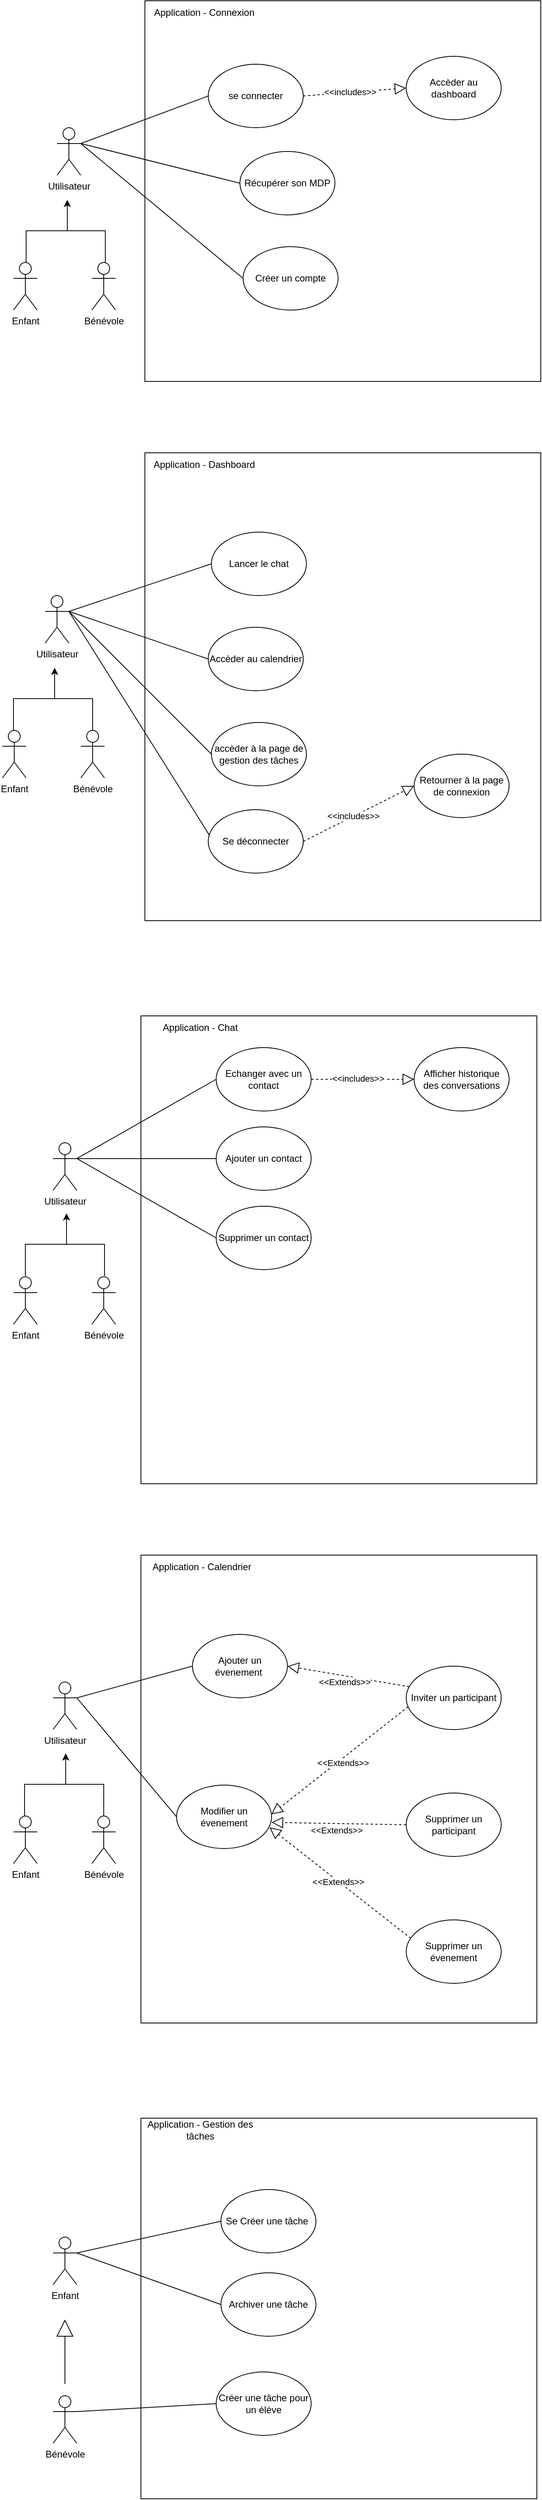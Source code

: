 <mxfile version="22.1.15" type="device">
  <diagram name="Page-1" id="QiFv6TvgqK4XXi64qStH">
    <mxGraphModel dx="1418" dy="1989" grid="1" gridSize="10" guides="1" tooltips="1" connect="1" arrows="1" fold="1" page="1" pageScale="1" pageWidth="827" pageHeight="1169" math="0" shadow="0">
      <root>
        <mxCell id="0" />
        <mxCell id="1" parent="0" />
        <mxCell id="9PeyU508yOqvroqTUooG-54" value="Utilisateur" style="shape=umlActor;verticalLabelPosition=bottom;verticalAlign=top;html=1;" parent="1" vertex="1">
          <mxGeometry x="79" y="-200" width="30" height="60" as="geometry" />
        </mxCell>
        <mxCell id="9PeyU508yOqvroqTUooG-55" value="" style="rounded=0;whiteSpace=wrap;html=1;movable=0;resizable=0;rotatable=0;deletable=0;editable=0;locked=1;connectable=0;" parent="1" vertex="1">
          <mxGeometry x="190" y="-360" width="500" height="480" as="geometry" />
        </mxCell>
        <mxCell id="9PeyU508yOqvroqTUooG-56" value="Application - Connexion" style="text;html=1;strokeColor=none;fillColor=none;align=center;verticalAlign=middle;whiteSpace=wrap;rounded=0;" parent="1" vertex="1">
          <mxGeometry x="190" y="-360" width="150" height="30" as="geometry" />
        </mxCell>
        <mxCell id="9PeyU508yOqvroqTUooG-57" value="se connecter&lt;br&gt;" style="ellipse;whiteSpace=wrap;html=1;" parent="1" vertex="1">
          <mxGeometry x="270" y="-280" width="120" height="80" as="geometry" />
        </mxCell>
        <mxCell id="9PeyU508yOqvroqTUooG-58" value="Enfant" style="shape=umlActor;verticalLabelPosition=bottom;verticalAlign=top;html=1;outlineConnect=0;" parent="1" vertex="1">
          <mxGeometry x="24" y="-30" width="30" height="60" as="geometry" />
        </mxCell>
        <mxCell id="9PeyU508yOqvroqTUooG-59" value="Bénévole" style="shape=umlActor;verticalLabelPosition=bottom;verticalAlign=top;html=1;outlineConnect=0;" parent="1" vertex="1">
          <mxGeometry x="123" y="-30" width="30" height="60" as="geometry" />
        </mxCell>
        <mxCell id="9PeyU508yOqvroqTUooG-60" value="Récupérer son MDP&lt;br&gt;" style="ellipse;whiteSpace=wrap;html=1;" parent="1" vertex="1">
          <mxGeometry x="310" y="-170" width="120" height="80" as="geometry" />
        </mxCell>
        <mxCell id="9PeyU508yOqvroqTUooG-61" value="Créer un compte" style="ellipse;whiteSpace=wrap;html=1;" parent="1" vertex="1">
          <mxGeometry x="314" y="-50" width="120" height="80" as="geometry" />
        </mxCell>
        <mxCell id="9PeyU508yOqvroqTUooG-64" value="" style="endArrow=none;html=1;rounded=0;entryX=0;entryY=0.5;entryDx=0;entryDy=0;exitX=1;exitY=0.333;exitDx=0;exitDy=0;exitPerimeter=0;" parent="1" source="9PeyU508yOqvroqTUooG-54" target="9PeyU508yOqvroqTUooG-57" edge="1">
          <mxGeometry width="50" height="50" relative="1" as="geometry">
            <mxPoint x="324" y="-5.5" as="sourcePoint" />
            <mxPoint x="374" y="-55.5" as="targetPoint" />
          </mxGeometry>
        </mxCell>
        <mxCell id="9PeyU508yOqvroqTUooG-65" value="" style="endArrow=none;html=1;rounded=0;entryX=0;entryY=0.5;entryDx=0;entryDy=0;exitX=1;exitY=0.333;exitDx=0;exitDy=0;exitPerimeter=0;" parent="1" source="9PeyU508yOqvroqTUooG-54" target="9PeyU508yOqvroqTUooG-60" edge="1">
          <mxGeometry width="50" height="50" relative="1" as="geometry">
            <mxPoint x="114" y="-5.5" as="sourcePoint" />
            <mxPoint x="174" y="-30.5" as="targetPoint" />
          </mxGeometry>
        </mxCell>
        <mxCell id="9PeyU508yOqvroqTUooG-66" value="" style="endArrow=none;html=1;rounded=0;entryX=0;entryY=0.5;entryDx=0;entryDy=0;exitX=1;exitY=0.333;exitDx=0;exitDy=0;exitPerimeter=0;" parent="1" source="9PeyU508yOqvroqTUooG-54" target="9PeyU508yOqvroqTUooG-61" edge="1">
          <mxGeometry width="50" height="50" relative="1" as="geometry">
            <mxPoint x="114" y="-5.5" as="sourcePoint" />
            <mxPoint x="374" y="-55.5" as="targetPoint" />
          </mxGeometry>
        </mxCell>
        <mxCell id="9PeyU508yOqvroqTUooG-67" value="Utilisateur" style="shape=umlActor;verticalLabelPosition=bottom;verticalAlign=top;html=1;movable=0;resizable=0;rotatable=0;deletable=0;editable=0;locked=1;connectable=0;" parent="1" vertex="1">
          <mxGeometry x="64" y="390" width="30" height="60" as="geometry" />
        </mxCell>
        <mxCell id="9PeyU508yOqvroqTUooG-68" value="" style="rounded=0;whiteSpace=wrap;html=1;movable=0;resizable=0;rotatable=0;deletable=0;editable=0;locked=1;connectable=0;" parent="1" vertex="1">
          <mxGeometry x="190" y="210" width="500" height="590" as="geometry" />
        </mxCell>
        <mxCell id="9PeyU508yOqvroqTUooG-69" value="Application - Dashboard" style="text;html=1;strokeColor=none;fillColor=none;align=center;verticalAlign=middle;whiteSpace=wrap;rounded=0;movable=0;resizable=0;rotatable=0;deletable=0;editable=0;locked=1;connectable=0;" parent="1" vertex="1">
          <mxGeometry x="190" y="210" width="150" height="30" as="geometry" />
        </mxCell>
        <mxCell id="9PeyU508yOqvroqTUooG-70" value="Lancer le chat" style="ellipse;whiteSpace=wrap;html=1;movable=0;resizable=0;rotatable=0;deletable=0;editable=0;locked=1;connectable=0;" parent="1" vertex="1">
          <mxGeometry x="274" y="310" width="120" height="80" as="geometry" />
        </mxCell>
        <mxCell id="9PeyU508yOqvroqTUooG-71" value="Bénévole" style="shape=umlActor;verticalLabelPosition=bottom;verticalAlign=top;html=1;outlineConnect=0;movable=1;resizable=1;rotatable=1;deletable=1;editable=1;locked=0;connectable=1;" parent="1" vertex="1">
          <mxGeometry x="109" y="560" width="30" height="60" as="geometry" />
        </mxCell>
        <mxCell id="9PeyU508yOqvroqTUooG-72" value="Accèder au calendrier" style="ellipse;whiteSpace=wrap;html=1;movable=0;resizable=0;rotatable=0;deletable=0;editable=0;locked=1;connectable=0;" parent="1" vertex="1">
          <mxGeometry x="270" y="430" width="120" height="80" as="geometry" />
        </mxCell>
        <mxCell id="9PeyU508yOqvroqTUooG-73" value="accèder à la page de gestion des tâches" style="ellipse;whiteSpace=wrap;html=1;movable=0;resizable=0;rotatable=0;deletable=0;editable=0;locked=1;connectable=0;" parent="1" vertex="1">
          <mxGeometry x="274" y="550" width="120" height="80" as="geometry" />
        </mxCell>
        <mxCell id="9PeyU508yOqvroqTUooG-76" value="" style="endArrow=none;html=1;rounded=0;entryX=0;entryY=0.5;entryDx=0;entryDy=0;exitX=1;exitY=0.333;exitDx=0;exitDy=0;exitPerimeter=0;movable=0;resizable=0;rotatable=0;deletable=0;editable=0;locked=1;connectable=0;" parent="1" source="9PeyU508yOqvroqTUooG-67" target="9PeyU508yOqvroqTUooG-70" edge="1">
          <mxGeometry width="50" height="50" relative="1" as="geometry">
            <mxPoint x="309" y="584.5" as="sourcePoint" />
            <mxPoint x="359" y="534.5" as="targetPoint" />
          </mxGeometry>
        </mxCell>
        <mxCell id="9PeyU508yOqvroqTUooG-77" value="" style="endArrow=none;html=1;rounded=0;entryX=0;entryY=0.5;entryDx=0;entryDy=0;exitX=1;exitY=0.333;exitDx=0;exitDy=0;exitPerimeter=0;movable=0;resizable=0;rotatable=0;deletable=0;editable=0;locked=1;connectable=0;" parent="1" source="9PeyU508yOqvroqTUooG-67" target="9PeyU508yOqvroqTUooG-72" edge="1">
          <mxGeometry width="50" height="50" relative="1" as="geometry">
            <mxPoint x="99" y="584.5" as="sourcePoint" />
            <mxPoint x="159" y="559.5" as="targetPoint" />
          </mxGeometry>
        </mxCell>
        <mxCell id="9PeyU508yOqvroqTUooG-78" value="" style="endArrow=none;html=1;rounded=0;entryX=0;entryY=0.5;entryDx=0;entryDy=0;exitX=1;exitY=0.333;exitDx=0;exitDy=0;exitPerimeter=0;movable=0;resizable=0;rotatable=0;deletable=0;editable=0;locked=1;connectable=0;" parent="1" source="9PeyU508yOqvroqTUooG-67" target="9PeyU508yOqvroqTUooG-73" edge="1">
          <mxGeometry width="50" height="50" relative="1" as="geometry">
            <mxPoint x="99" y="584.5" as="sourcePoint" />
            <mxPoint x="359" y="534.5" as="targetPoint" />
          </mxGeometry>
        </mxCell>
        <mxCell id="9PeyU508yOqvroqTUooG-79" value="Enfant" style="shape=umlActor;verticalLabelPosition=bottom;verticalAlign=top;html=1;outlineConnect=0;" parent="1" vertex="1">
          <mxGeometry x="10" y="560" width="30" height="60" as="geometry" />
        </mxCell>
        <mxCell id="9PeyU508yOqvroqTUooG-80" value="Accèder au dashboard" style="ellipse;whiteSpace=wrap;html=1;" parent="1" vertex="1">
          <mxGeometry x="520" y="-290" width="120" height="80" as="geometry" />
        </mxCell>
        <mxCell id="9PeyU508yOqvroqTUooG-81" value="" style="endArrow=block;dashed=1;endFill=0;endSize=12;html=1;rounded=0;entryX=0;entryY=0.5;entryDx=0;entryDy=0;exitX=1;exitY=0.5;exitDx=0;exitDy=0;" parent="1" source="9PeyU508yOqvroqTUooG-57" target="9PeyU508yOqvroqTUooG-80" edge="1">
          <mxGeometry width="160" relative="1" as="geometry">
            <mxPoint x="455" y="-200" as="sourcePoint" />
            <mxPoint x="635" y="-97" as="targetPoint" />
            <Array as="points" />
          </mxGeometry>
        </mxCell>
        <mxCell id="9PeyU508yOqvroqTUooG-82" value="&amp;lt;&amp;lt;includes&amp;gt;&amp;gt;" style="edgeLabel;html=1;align=center;verticalAlign=middle;resizable=0;points=[];" parent="9PeyU508yOqvroqTUooG-81" vertex="1" connectable="0">
          <mxGeometry x="-0.097" y="1" relative="1" as="geometry">
            <mxPoint as="offset" />
          </mxGeometry>
        </mxCell>
        <mxCell id="9PeyU508yOqvroqTUooG-83" value="Se déconnecter" style="ellipse;whiteSpace=wrap;html=1;movable=0;resizable=0;rotatable=0;deletable=0;editable=0;locked=1;connectable=0;" parent="1" vertex="1">
          <mxGeometry x="270" y="660" width="120" height="80" as="geometry" />
        </mxCell>
        <mxCell id="9PeyU508yOqvroqTUooG-85" value="" style="endArrow=none;html=1;rounded=0;entryX=0.014;entryY=0.407;entryDx=0;entryDy=0;exitX=1;exitY=0.333;exitDx=0;exitDy=0;exitPerimeter=0;entryPerimeter=0;movable=0;resizable=0;rotatable=0;deletable=0;editable=0;locked=1;connectable=0;" parent="1" source="9PeyU508yOqvroqTUooG-67" target="9PeyU508yOqvroqTUooG-83" edge="1">
          <mxGeometry width="50" height="50" relative="1" as="geometry">
            <mxPoint x="460" y="460" as="sourcePoint" />
            <mxPoint x="640" y="640" as="targetPoint" />
          </mxGeometry>
        </mxCell>
        <mxCell id="9PeyU508yOqvroqTUooG-86" value="Retourner à la page de connexion" style="ellipse;whiteSpace=wrap;html=1;movable=0;resizable=0;rotatable=0;deletable=0;editable=0;locked=1;connectable=0;" parent="1" vertex="1">
          <mxGeometry x="530" y="590" width="120" height="80" as="geometry" />
        </mxCell>
        <mxCell id="9PeyU508yOqvroqTUooG-87" value="" style="endArrow=block;dashed=1;endFill=0;endSize=12;html=1;rounded=0;entryX=0;entryY=0.5;entryDx=0;entryDy=0;exitX=1;exitY=0.5;exitDx=0;exitDy=0;movable=0;resizable=0;rotatable=0;deletable=0;editable=0;locked=1;connectable=0;" parent="1" source="9PeyU508yOqvroqTUooG-83" target="9PeyU508yOqvroqTUooG-86" edge="1">
          <mxGeometry width="160" relative="1" as="geometry">
            <mxPoint x="400" y="640" as="sourcePoint" />
            <mxPoint x="645" y="783" as="targetPoint" />
            <Array as="points" />
          </mxGeometry>
        </mxCell>
        <mxCell id="9PeyU508yOqvroqTUooG-88" value="&amp;lt;&amp;lt;includes&amp;gt;&amp;gt;" style="edgeLabel;html=1;align=center;verticalAlign=middle;resizable=0;points=[];movable=0;rotatable=0;deletable=0;editable=0;locked=1;connectable=0;" parent="9PeyU508yOqvroqTUooG-87" vertex="1" connectable="0">
          <mxGeometry x="-0.097" y="1" relative="1" as="geometry">
            <mxPoint as="offset" />
          </mxGeometry>
        </mxCell>
        <mxCell id="9PeyU508yOqvroqTUooG-89" value="Utilisateur" style="shape=umlActor;verticalLabelPosition=bottom;verticalAlign=top;html=1;" parent="1" vertex="1">
          <mxGeometry x="74" y="1080" width="30" height="60" as="geometry" />
        </mxCell>
        <mxCell id="9PeyU508yOqvroqTUooG-90" value="" style="rounded=0;whiteSpace=wrap;html=1;movable=0;resizable=0;rotatable=0;deletable=0;editable=0;locked=1;connectable=0;" parent="1" vertex="1">
          <mxGeometry x="185" y="920" width="500" height="590" as="geometry" />
        </mxCell>
        <mxCell id="9PeyU508yOqvroqTUooG-91" value="Application - Chat" style="text;html=1;strokeColor=none;fillColor=none;align=center;verticalAlign=middle;whiteSpace=wrap;rounded=0;" parent="1" vertex="1">
          <mxGeometry x="185" y="920" width="150" height="30" as="geometry" />
        </mxCell>
        <mxCell id="9PeyU508yOqvroqTUooG-92" value="Ajouter un contact" style="ellipse;whiteSpace=wrap;html=1;" parent="1" vertex="1">
          <mxGeometry x="280" y="1060" width="120" height="80" as="geometry" />
        </mxCell>
        <mxCell id="9PeyU508yOqvroqTUooG-94" value="Supprimer un contact" style="ellipse;whiteSpace=wrap;html=1;" parent="1" vertex="1">
          <mxGeometry x="280" y="1160" width="120" height="80" as="geometry" />
        </mxCell>
        <mxCell id="9PeyU508yOqvroqTUooG-95" value="Afficher historique des conversations" style="ellipse;whiteSpace=wrap;html=1;" parent="1" vertex="1">
          <mxGeometry x="530" y="960" width="120" height="80" as="geometry" />
        </mxCell>
        <mxCell id="9PeyU508yOqvroqTUooG-97" value="" style="endArrow=none;html=1;rounded=0;entryX=0;entryY=0.5;entryDx=0;entryDy=0;exitX=1;exitY=0.333;exitDx=0;exitDy=0;exitPerimeter=0;" parent="1" source="9PeyU508yOqvroqTUooG-89" target="9PeyU508yOqvroqTUooG-92" edge="1">
          <mxGeometry width="50" height="50" relative="1" as="geometry">
            <mxPoint x="319" y="1274.5" as="sourcePoint" />
            <mxPoint x="369" y="1224.5" as="targetPoint" />
          </mxGeometry>
        </mxCell>
        <mxCell id="9PeyU508yOqvroqTUooG-98" value="" style="endArrow=none;html=1;rounded=0;entryX=0;entryY=0.5;entryDx=0;entryDy=0;exitX=1;exitY=0.333;exitDx=0;exitDy=0;exitPerimeter=0;" parent="1" source="9PeyU508yOqvroqTUooG-89" target="9PeyU508yOqvroqTUooG-94" edge="1">
          <mxGeometry width="50" height="50" relative="1" as="geometry">
            <mxPoint x="109" y="1274.5" as="sourcePoint" />
            <mxPoint x="169" y="1249.5" as="targetPoint" />
          </mxGeometry>
        </mxCell>
        <mxCell id="9PeyU508yOqvroqTUooG-105" value="Bénévole" style="shape=umlActor;verticalLabelPosition=bottom;verticalAlign=top;html=1;outlineConnect=0;movable=1;resizable=1;rotatable=1;deletable=1;editable=1;locked=0;connectable=1;" parent="1" vertex="1">
          <mxGeometry x="123" y="1249" width="30" height="60" as="geometry" />
        </mxCell>
        <mxCell id="9PeyU508yOqvroqTUooG-108" value="Enfant" style="shape=umlActor;verticalLabelPosition=bottom;verticalAlign=top;html=1;outlineConnect=0;" parent="1" vertex="1">
          <mxGeometry x="24" y="1249" width="30" height="60" as="geometry" />
        </mxCell>
        <mxCell id="9PeyU508yOqvroqTUooG-109" value="Echanger avec un contact" style="ellipse;whiteSpace=wrap;html=1;" parent="1" vertex="1">
          <mxGeometry x="280" y="960" width="120" height="80" as="geometry" />
        </mxCell>
        <mxCell id="9PeyU508yOqvroqTUooG-110" value="" style="endArrow=none;html=1;rounded=0;entryX=0;entryY=0.5;entryDx=0;entryDy=0;exitX=1;exitY=0.333;exitDx=0;exitDy=0;exitPerimeter=0;" parent="1" source="9PeyU508yOqvroqTUooG-89" target="9PeyU508yOqvroqTUooG-109" edge="1">
          <mxGeometry width="50" height="50" relative="1" as="geometry">
            <mxPoint x="114" y="1110" as="sourcePoint" />
            <mxPoint x="290" y="1110" as="targetPoint" />
          </mxGeometry>
        </mxCell>
        <mxCell id="9PeyU508yOqvroqTUooG-111" value="Utilisateur" style="shape=umlActor;verticalLabelPosition=bottom;verticalAlign=top;html=1;" parent="1" vertex="1">
          <mxGeometry x="74" y="1760" width="30" height="60" as="geometry" />
        </mxCell>
        <mxCell id="9PeyU508yOqvroqTUooG-112" value="" style="rounded=0;whiteSpace=wrap;html=1;movable=0;resizable=0;rotatable=0;deletable=0;editable=0;locked=1;connectable=0;" parent="1" vertex="1">
          <mxGeometry x="185" y="1600" width="500" height="590" as="geometry" />
        </mxCell>
        <mxCell id="9PeyU508yOqvroqTUooG-113" value="Application - Calendrier" style="text;html=1;strokeColor=none;fillColor=none;align=center;verticalAlign=middle;whiteSpace=wrap;rounded=0;" parent="1" vertex="1">
          <mxGeometry x="187" y="1600" width="150" height="30" as="geometry" />
        </mxCell>
        <mxCell id="9PeyU508yOqvroqTUooG-114" value="Supprimer un évenement" style="ellipse;whiteSpace=wrap;html=1;" parent="1" vertex="1">
          <mxGeometry x="520" y="2060" width="120" height="80" as="geometry" />
        </mxCell>
        <mxCell id="9PeyU508yOqvroqTUooG-115" value="Modifier un évenement" style="ellipse;whiteSpace=wrap;html=1;" parent="1" vertex="1">
          <mxGeometry x="230" y="1890" width="120" height="80" as="geometry" />
        </mxCell>
        <mxCell id="9PeyU508yOqvroqTUooG-116" value="Inviter un participant" style="ellipse;whiteSpace=wrap;html=1;" parent="1" vertex="1">
          <mxGeometry x="520" y="1740" width="120" height="80" as="geometry" />
        </mxCell>
        <mxCell id="9PeyU508yOqvroqTUooG-118" value="" style="endArrow=none;html=1;rounded=0;entryX=0;entryY=0.5;entryDx=0;entryDy=0;exitX=1;exitY=0.333;exitDx=0;exitDy=0;exitPerimeter=0;" parent="1" source="9PeyU508yOqvroqTUooG-111" target="9PeyU508yOqvroqTUooG-115" edge="1">
          <mxGeometry width="50" height="50" relative="1" as="geometry">
            <mxPoint x="109" y="1954.5" as="sourcePoint" />
            <mxPoint x="169" y="1929.5" as="targetPoint" />
          </mxGeometry>
        </mxCell>
        <mxCell id="9PeyU508yOqvroqTUooG-125" value="Bénévole" style="shape=umlActor;verticalLabelPosition=bottom;verticalAlign=top;html=1;outlineConnect=0;movable=1;resizable=1;rotatable=1;deletable=1;editable=1;locked=0;connectable=1;" parent="1" vertex="1">
          <mxGeometry x="123" y="1929" width="30" height="60" as="geometry" />
        </mxCell>
        <mxCell id="9PeyU508yOqvroqTUooG-126" value="" style="endArrow=classic;html=1;rounded=0;exitX=0.5;exitY=0;exitDx=0;exitDy=0;exitPerimeter=0;" parent="1" edge="1">
          <mxGeometry width="50" height="50" relative="1" as="geometry">
            <mxPoint x="38" y="1929" as="sourcePoint" />
            <mxPoint x="90" y="1850" as="targetPoint" />
            <Array as="points">
              <mxPoint x="38" y="1889" />
              <mxPoint x="90" y="1889" />
            </Array>
          </mxGeometry>
        </mxCell>
        <mxCell id="9PeyU508yOqvroqTUooG-127" value="" style="endArrow=none;html=1;rounded=0;exitX=0.5;exitY=0;exitDx=0;exitDy=0;exitPerimeter=0;movable=1;resizable=1;rotatable=1;deletable=1;editable=1;locked=0;connectable=1;" parent="1" source="9PeyU508yOqvroqTUooG-125" edge="1">
          <mxGeometry width="50" height="50" relative="1" as="geometry">
            <mxPoint x="118" y="1909" as="sourcePoint" />
            <mxPoint x="90" y="1889" as="targetPoint" />
            <Array as="points">
              <mxPoint x="138" y="1889" />
            </Array>
          </mxGeometry>
        </mxCell>
        <mxCell id="9PeyU508yOqvroqTUooG-128" value="Enfant" style="shape=umlActor;verticalLabelPosition=bottom;verticalAlign=top;html=1;outlineConnect=0;" parent="1" vertex="1">
          <mxGeometry x="24" y="1929" width="30" height="60" as="geometry" />
        </mxCell>
        <mxCell id="9PeyU508yOqvroqTUooG-129" value="Ajouter un évenement&amp;nbsp;" style="ellipse;whiteSpace=wrap;html=1;" parent="1" vertex="1">
          <mxGeometry x="250" y="1700" width="120" height="80" as="geometry" />
        </mxCell>
        <mxCell id="9PeyU508yOqvroqTUooG-130" value="" style="endArrow=none;html=1;rounded=0;entryX=0;entryY=0.5;entryDx=0;entryDy=0;exitX=1;exitY=0.333;exitDx=0;exitDy=0;exitPerimeter=0;" parent="1" source="9PeyU508yOqvroqTUooG-111" target="9PeyU508yOqvroqTUooG-129" edge="1">
          <mxGeometry width="50" height="50" relative="1" as="geometry">
            <mxPoint x="114" y="1790" as="sourcePoint" />
            <mxPoint x="290" y="1790" as="targetPoint" />
          </mxGeometry>
        </mxCell>
        <mxCell id="9PeyU508yOqvroqTUooG-131" value="Enfant" style="shape=umlActor;verticalLabelPosition=bottom;verticalAlign=top;html=1;" parent="1" vertex="1">
          <mxGeometry x="74" y="2460" width="30" height="60" as="geometry" />
        </mxCell>
        <mxCell id="9PeyU508yOqvroqTUooG-132" value="" style="rounded=0;whiteSpace=wrap;html=1;movable=1;resizable=1;rotatable=1;deletable=1;editable=1;locked=0;connectable=1;" parent="1" vertex="1">
          <mxGeometry x="185" y="2310" width="500" height="480" as="geometry" />
        </mxCell>
        <mxCell id="9PeyU508yOqvroqTUooG-133" value="Application - Gestion des tâches" style="text;html=1;strokeColor=none;fillColor=none;align=center;verticalAlign=middle;whiteSpace=wrap;rounded=0;" parent="1" vertex="1">
          <mxGeometry x="185" y="2310" width="150" height="30" as="geometry" />
        </mxCell>
        <mxCell id="9PeyU508yOqvroqTUooG-134" value="Archiver une tâche" style="ellipse;whiteSpace=wrap;html=1;" parent="1" vertex="1">
          <mxGeometry x="286" y="2505" width="120" height="80" as="geometry" />
        </mxCell>
        <mxCell id="9PeyU508yOqvroqTUooG-137" value="" style="endArrow=none;html=1;rounded=0;entryX=0;entryY=0.5;entryDx=0;entryDy=0;exitX=1;exitY=0.333;exitDx=0;exitDy=0;exitPerimeter=0;" parent="1" source="9PeyU508yOqvroqTUooG-131" target="9PeyU508yOqvroqTUooG-134" edge="1">
          <mxGeometry width="50" height="50" relative="1" as="geometry">
            <mxPoint x="319" y="2664.5" as="sourcePoint" />
            <mxPoint x="369" y="2614.5" as="targetPoint" />
          </mxGeometry>
        </mxCell>
        <mxCell id="9PeyU508yOqvroqTUooG-141" value="" style="endArrow=none;html=1;rounded=0;entryX=0;entryY=0.5;entryDx=0;entryDy=0;exitX=1;exitY=0.333;exitDx=0;exitDy=0;exitPerimeter=0;" parent="1" source="9PeyU508yOqvroqTUooG-145" target="9PeyU508yOqvroqTUooG-151" edge="1">
          <mxGeometry width="50" height="50" relative="1" as="geometry">
            <mxPoint x="620" y="2287.44" as="sourcePoint" />
            <mxPoint x="797.68" y="2590.0" as="targetPoint" />
          </mxGeometry>
        </mxCell>
        <mxCell id="9PeyU508yOqvroqTUooG-145" value="Bénévole" style="shape=umlActor;verticalLabelPosition=bottom;verticalAlign=top;html=1;outlineConnect=0;movable=1;resizable=1;rotatable=1;deletable=1;editable=1;locked=0;connectable=1;" parent="1" vertex="1">
          <mxGeometry x="74" y="2660" width="30" height="60" as="geometry" />
        </mxCell>
        <mxCell id="9PeyU508yOqvroqTUooG-149" value="Se Créer une tâche&amp;nbsp;" style="ellipse;whiteSpace=wrap;html=1;" parent="1" vertex="1">
          <mxGeometry x="286" y="2400" width="120" height="80" as="geometry" />
        </mxCell>
        <mxCell id="9PeyU508yOqvroqTUooG-150" value="" style="endArrow=none;html=1;rounded=0;entryX=0;entryY=0.5;entryDx=0;entryDy=0;exitX=1;exitY=0.333;exitDx=0;exitDy=0;exitPerimeter=0;" parent="1" source="9PeyU508yOqvroqTUooG-131" target="9PeyU508yOqvroqTUooG-149" edge="1">
          <mxGeometry width="50" height="50" relative="1" as="geometry">
            <mxPoint x="114" y="2500" as="sourcePoint" />
            <mxPoint x="290" y="2500" as="targetPoint" />
          </mxGeometry>
        </mxCell>
        <mxCell id="9PeyU508yOqvroqTUooG-151" value="Créer une tâche pour un élève" style="ellipse;whiteSpace=wrap;html=1;" parent="1" vertex="1">
          <mxGeometry x="280" y="2630" width="120" height="80" as="geometry" />
        </mxCell>
        <mxCell id="9PeyU508yOqvroqTUooG-157" value="" style="verticalLabelPosition=bottom;verticalAlign=top;html=1;shape=mxgraph.basic.acute_triangle;dx=0.5;" parent="1" vertex="1">
          <mxGeometry x="79" y="2565" width="20" height="20" as="geometry" />
        </mxCell>
        <mxCell id="9PeyU508yOqvroqTUooG-158" value="" style="endArrow=none;html=1;rounded=0;exitX=0.5;exitY=1;exitDx=0;exitDy=0;exitPerimeter=0;" parent="1" source="9PeyU508yOqvroqTUooG-157" edge="1">
          <mxGeometry relative="1" as="geometry">
            <mxPoint x="24" y="2615" as="sourcePoint" />
            <mxPoint x="89" y="2645" as="targetPoint" />
          </mxGeometry>
        </mxCell>
        <mxCell id="9PeyU508yOqvroqTUooG-159" value="" style="endArrow=classic;html=1;rounded=0;exitX=0.5;exitY=0;exitDx=0;exitDy=0;exitPerimeter=0;" parent="1" edge="1">
          <mxGeometry width="50" height="50" relative="1" as="geometry">
            <mxPoint x="39" y="1248" as="sourcePoint" />
            <mxPoint x="91" y="1169" as="targetPoint" />
            <Array as="points">
              <mxPoint x="39" y="1208" />
              <mxPoint x="91" y="1208" />
            </Array>
          </mxGeometry>
        </mxCell>
        <mxCell id="9PeyU508yOqvroqTUooG-160" value="" style="endArrow=none;html=1;rounded=0;exitX=0.5;exitY=0;exitDx=0;exitDy=0;exitPerimeter=0;movable=1;resizable=1;rotatable=1;deletable=1;editable=1;locked=0;connectable=1;" parent="1" edge="1">
          <mxGeometry width="50" height="50" relative="1" as="geometry">
            <mxPoint x="139" y="1248" as="sourcePoint" />
            <mxPoint x="91" y="1208" as="targetPoint" />
            <Array as="points">
              <mxPoint x="139" y="1208" />
            </Array>
          </mxGeometry>
        </mxCell>
        <mxCell id="9PeyU508yOqvroqTUooG-161" value="" style="endArrow=classic;html=1;rounded=0;exitX=0.5;exitY=0;exitDx=0;exitDy=0;exitPerimeter=0;" parent="1" edge="1">
          <mxGeometry width="50" height="50" relative="1" as="geometry">
            <mxPoint x="24" y="560" as="sourcePoint" />
            <mxPoint x="76" y="481" as="targetPoint" />
            <Array as="points">
              <mxPoint x="24" y="520" />
              <mxPoint x="76" y="520" />
            </Array>
          </mxGeometry>
        </mxCell>
        <mxCell id="9PeyU508yOqvroqTUooG-162" value="" style="endArrow=none;html=1;rounded=0;exitX=0.5;exitY=0;exitDx=0;exitDy=0;exitPerimeter=0;movable=1;resizable=1;rotatable=1;deletable=1;editable=1;locked=0;connectable=1;" parent="1" edge="1">
          <mxGeometry width="50" height="50" relative="1" as="geometry">
            <mxPoint x="124" y="560" as="sourcePoint" />
            <mxPoint x="76" y="520" as="targetPoint" />
            <Array as="points">
              <mxPoint x="124" y="520" />
            </Array>
          </mxGeometry>
        </mxCell>
        <mxCell id="9PeyU508yOqvroqTUooG-165" value="" style="endArrow=classic;html=1;rounded=0;exitX=0.5;exitY=0;exitDx=0;exitDy=0;exitPerimeter=0;" parent="1" edge="1">
          <mxGeometry width="50" height="50" relative="1" as="geometry">
            <mxPoint x="40" y="-30" as="sourcePoint" />
            <mxPoint x="92" y="-109" as="targetPoint" />
            <Array as="points">
              <mxPoint x="40" y="-70" />
              <mxPoint x="92" y="-70" />
            </Array>
          </mxGeometry>
        </mxCell>
        <mxCell id="9PeyU508yOqvroqTUooG-166" value="" style="endArrow=none;html=1;rounded=0;exitX=0.5;exitY=0;exitDx=0;exitDy=0;exitPerimeter=0;movable=1;resizable=1;rotatable=1;deletable=1;editable=1;locked=0;connectable=1;" parent="1" edge="1">
          <mxGeometry width="50" height="50" relative="1" as="geometry">
            <mxPoint x="140" y="-30" as="sourcePoint" />
            <mxPoint x="92" y="-70" as="targetPoint" />
            <Array as="points">
              <mxPoint x="140" y="-70" />
            </Array>
          </mxGeometry>
        </mxCell>
        <mxCell id="_uFs0-mTT0XJvpsuuweN-1" value="" style="endArrow=block;dashed=1;endFill=0;endSize=12;html=1;rounded=0;entryX=0;entryY=0.5;entryDx=0;entryDy=0;exitX=1;exitY=0.5;exitDx=0;exitDy=0;" parent="1" source="9PeyU508yOqvroqTUooG-109" target="9PeyU508yOqvroqTUooG-95" edge="1">
          <mxGeometry width="160" relative="1" as="geometry">
            <mxPoint x="410" y="1420" as="sourcePoint" />
            <mxPoint x="550" y="1330" as="targetPoint" />
            <Array as="points" />
          </mxGeometry>
        </mxCell>
        <mxCell id="_uFs0-mTT0XJvpsuuweN-2" value="&amp;lt;&amp;lt;includes&amp;gt;&amp;gt;" style="edgeLabel;html=1;align=center;verticalAlign=middle;resizable=0;points=[];" parent="_uFs0-mTT0XJvpsuuweN-1" vertex="1" connectable="0">
          <mxGeometry x="-0.097" y="1" relative="1" as="geometry">
            <mxPoint as="offset" />
          </mxGeometry>
        </mxCell>
        <mxCell id="_uFs0-mTT0XJvpsuuweN-3" value="" style="endArrow=block;dashed=1;endFill=0;endSize=12;html=1;rounded=0;entryX=1;entryY=0.5;entryDx=0;entryDy=0;exitX=0.033;exitY=0.325;exitDx=0;exitDy=0;exitPerimeter=0;" parent="1" source="9PeyU508yOqvroqTUooG-116" target="9PeyU508yOqvroqTUooG-129" edge="1">
          <mxGeometry width="160" relative="1" as="geometry">
            <mxPoint x="590" y="1640" as="sourcePoint" />
            <mxPoint x="450" y="1730" as="targetPoint" />
            <Array as="points" />
          </mxGeometry>
        </mxCell>
        <mxCell id="_uFs0-mTT0XJvpsuuweN-6" value="&amp;lt;&amp;lt;Extends&amp;gt;&amp;gt;" style="edgeLabel;html=1;align=center;verticalAlign=middle;resizable=0;points=[];" parent="_uFs0-mTT0XJvpsuuweN-3" vertex="1" connectable="0">
          <mxGeometry x="0.143" y="-1" relative="1" as="geometry">
            <mxPoint x="5" y="10" as="offset" />
          </mxGeometry>
        </mxCell>
        <mxCell id="_uFs0-mTT0XJvpsuuweN-7" value="" style="endArrow=block;dashed=1;endFill=0;endSize=12;html=1;rounded=0;entryX=0.998;entryY=0.461;entryDx=0;entryDy=0;exitX=0.021;exitY=0.639;exitDx=0;exitDy=0;exitPerimeter=0;entryPerimeter=0;" parent="1" source="9PeyU508yOqvroqTUooG-116" target="9PeyU508yOqvroqTUooG-115" edge="1">
          <mxGeometry width="160" relative="1" as="geometry">
            <mxPoint x="534" y="1816" as="sourcePoint" />
            <mxPoint x="430" y="1755" as="targetPoint" />
            <Array as="points" />
          </mxGeometry>
        </mxCell>
        <mxCell id="_uFs0-mTT0XJvpsuuweN-8" value="&amp;lt;&amp;lt;Extends&amp;gt;&amp;gt;" style="edgeLabel;html=1;align=center;verticalAlign=middle;resizable=0;points=[];" parent="_uFs0-mTT0XJvpsuuweN-7" vertex="1" connectable="0">
          <mxGeometry x="0.143" y="-1" relative="1" as="geometry">
            <mxPoint x="17" y="-6" as="offset" />
          </mxGeometry>
        </mxCell>
        <mxCell id="_uFs0-mTT0XJvpsuuweN-9" value="" style="endArrow=block;dashed=1;endFill=0;endSize=12;html=1;rounded=0;entryX=0.979;entryY=0.668;entryDx=0;entryDy=0;exitX=0.048;exitY=0.291;exitDx=0;exitDy=0;exitPerimeter=0;entryPerimeter=0;" parent="1" source="9PeyU508yOqvroqTUooG-114" target="9PeyU508yOqvroqTUooG-115" edge="1">
          <mxGeometry width="160" relative="1" as="geometry">
            <mxPoint x="533" y="1841" as="sourcePoint" />
            <mxPoint x="430" y="1887" as="targetPoint" />
            <Array as="points" />
          </mxGeometry>
        </mxCell>
        <mxCell id="_uFs0-mTT0XJvpsuuweN-10" value="&amp;lt;&amp;lt;Extends&amp;gt;&amp;gt;" style="edgeLabel;html=1;align=center;verticalAlign=middle;resizable=0;points=[];" parent="_uFs0-mTT0XJvpsuuweN-9" vertex="1" connectable="0">
          <mxGeometry x="0.143" y="-1" relative="1" as="geometry">
            <mxPoint x="9" y="9" as="offset" />
          </mxGeometry>
        </mxCell>
        <mxCell id="_ykLKw6Dir09og590W0I-1" value="Supprimer un participant" style="ellipse;whiteSpace=wrap;html=1;" parent="1" vertex="1">
          <mxGeometry x="520" y="1900" width="120" height="80" as="geometry" />
        </mxCell>
        <mxCell id="_ykLKw6Dir09og590W0I-2" value="" style="endArrow=block;dashed=1;endFill=0;endSize=12;html=1;rounded=0;entryX=1;entryY=0.588;entryDx=0;entryDy=0;entryPerimeter=0;" parent="1" target="9PeyU508yOqvroqTUooG-115" edge="1">
          <mxGeometry width="160" relative="1" as="geometry">
            <mxPoint x="520" y="1940" as="sourcePoint" />
            <mxPoint x="407" y="1943" as="targetPoint" />
            <Array as="points" />
          </mxGeometry>
        </mxCell>
        <mxCell id="_ykLKw6Dir09og590W0I-3" value="&amp;lt;&amp;lt;Extends&amp;gt;&amp;gt;" style="edgeLabel;html=1;align=center;verticalAlign=middle;resizable=0;points=[];" parent="_ykLKw6Dir09og590W0I-2" vertex="1" connectable="0">
          <mxGeometry x="0.143" y="-1" relative="1" as="geometry">
            <mxPoint x="9" y="9" as="offset" />
          </mxGeometry>
        </mxCell>
      </root>
    </mxGraphModel>
  </diagram>
</mxfile>
